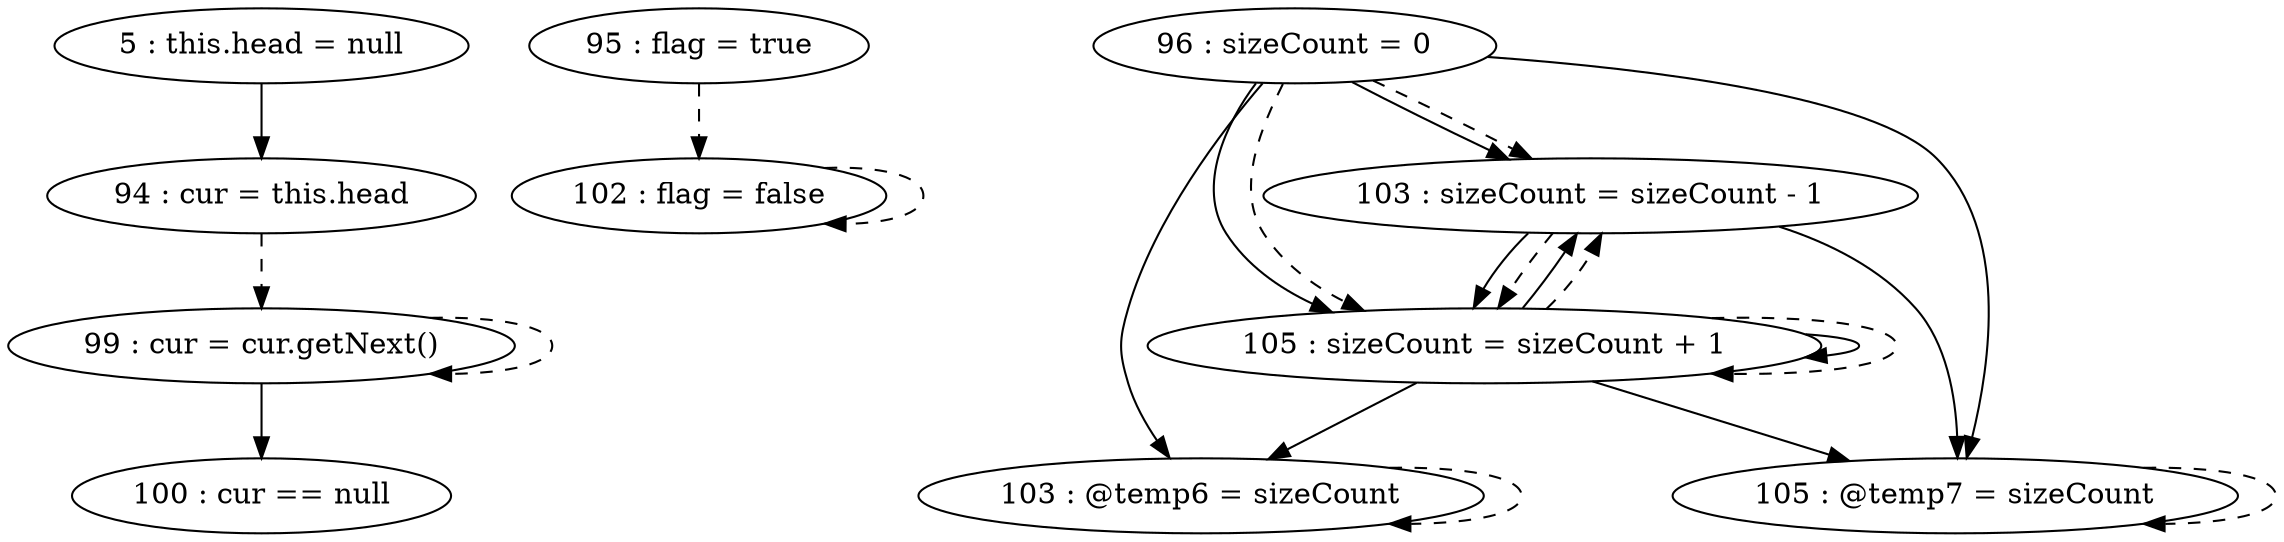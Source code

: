 digraph G {
"5 : this.head = null"
"5 : this.head = null" -> "94 : cur = this.head"
"94 : cur = this.head"
"94 : cur = this.head" -> "99 : cur = cur.getNext()" [style=dashed]
"95 : flag = true"
"95 : flag = true" -> "102 : flag = false" [style=dashed]
"96 : sizeCount = 0"
"96 : sizeCount = 0" -> "103 : @temp6 = sizeCount"
"96 : sizeCount = 0" -> "103 : sizeCount = sizeCount - 1"
"96 : sizeCount = 0" -> "105 : sizeCount = sizeCount + 1"
"96 : sizeCount = 0" -> "105 : @temp7 = sizeCount"
"96 : sizeCount = 0" -> "103 : sizeCount = sizeCount - 1" [style=dashed]
"96 : sizeCount = 0" -> "105 : sizeCount = sizeCount + 1" [style=dashed]
"99 : cur = cur.getNext()"
"99 : cur = cur.getNext()" -> "100 : cur == null"
"99 : cur = cur.getNext()" -> "99 : cur = cur.getNext()" [style=dashed]
"100 : cur == null"
"102 : flag = false"
"102 : flag = false" -> "102 : flag = false" [style=dashed]
"103 : @temp6 = sizeCount"
"103 : @temp6 = sizeCount" -> "103 : @temp6 = sizeCount" [style=dashed]
"103 : sizeCount = sizeCount - 1"
"103 : sizeCount = sizeCount - 1" -> "105 : sizeCount = sizeCount + 1"
"103 : sizeCount = sizeCount - 1" -> "105 : @temp7 = sizeCount"
"103 : sizeCount = sizeCount - 1" -> "105 : sizeCount = sizeCount + 1" [style=dashed]
"105 : @temp7 = sizeCount"
"105 : @temp7 = sizeCount" -> "105 : @temp7 = sizeCount" [style=dashed]
"105 : sizeCount = sizeCount + 1"
"105 : sizeCount = sizeCount + 1" -> "103 : @temp6 = sizeCount"
"105 : sizeCount = sizeCount + 1" -> "103 : sizeCount = sizeCount - 1"
"105 : sizeCount = sizeCount + 1" -> "105 : sizeCount = sizeCount + 1"
"105 : sizeCount = sizeCount + 1" -> "105 : @temp7 = sizeCount"
"105 : sizeCount = sizeCount + 1" -> "103 : sizeCount = sizeCount - 1" [style=dashed]
"105 : sizeCount = sizeCount + 1" -> "105 : sizeCount = sizeCount + 1" [style=dashed]
}